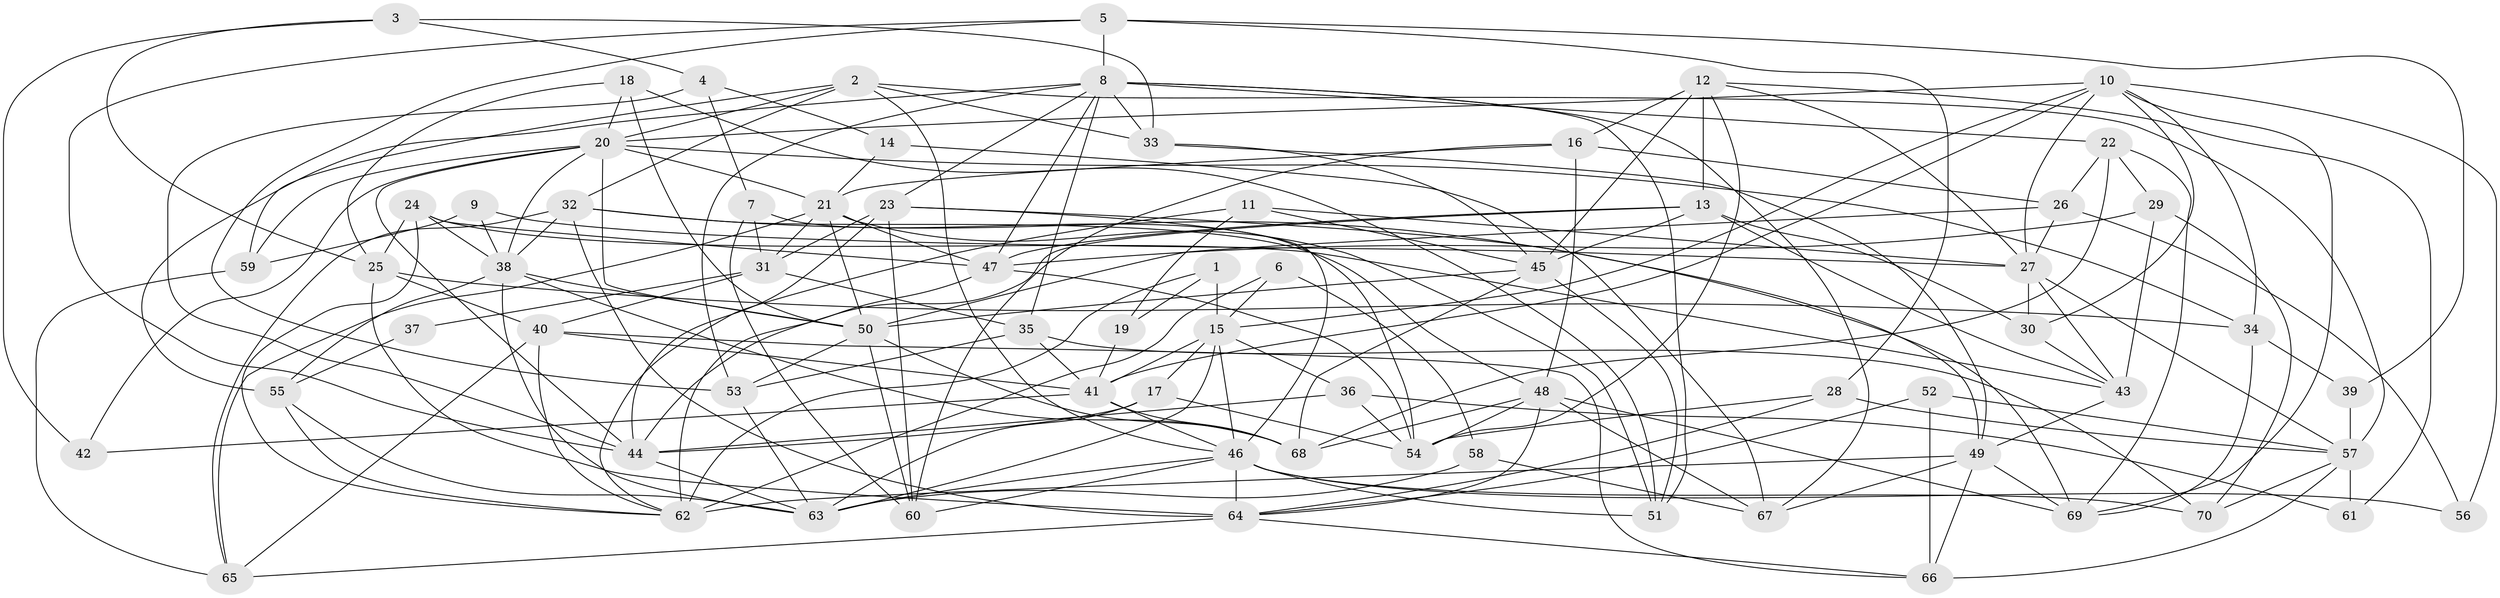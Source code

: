 // original degree distribution, {4: 0.2785714285714286, 5: 0.16428571428571428, 3: 0.2714285714285714, 2: 0.1357142857142857, 6: 0.08571428571428572, 8: 0.014285714285714285, 7: 0.05}
// Generated by graph-tools (version 1.1) at 2025/02/03/09/25 03:02:06]
// undirected, 70 vertices, 193 edges
graph export_dot {
graph [start="1"]
  node [color=gray90,style=filled];
  1;
  2;
  3;
  4;
  5;
  6;
  7;
  8;
  9;
  10;
  11;
  12;
  13;
  14;
  15;
  16;
  17;
  18;
  19;
  20;
  21;
  22;
  23;
  24;
  25;
  26;
  27;
  28;
  29;
  30;
  31;
  32;
  33;
  34;
  35;
  36;
  37;
  38;
  39;
  40;
  41;
  42;
  43;
  44;
  45;
  46;
  47;
  48;
  49;
  50;
  51;
  52;
  53;
  54;
  55;
  56;
  57;
  58;
  59;
  60;
  61;
  62;
  63;
  64;
  65;
  66;
  67;
  68;
  69;
  70;
  1 -- 15 [weight=1.0];
  1 -- 19 [weight=1.0];
  1 -- 62 [weight=1.0];
  2 -- 20 [weight=1.0];
  2 -- 32 [weight=1.0];
  2 -- 33 [weight=1.0];
  2 -- 46 [weight=1.0];
  2 -- 57 [weight=1.0];
  2 -- 59 [weight=1.0];
  3 -- 4 [weight=1.0];
  3 -- 25 [weight=1.0];
  3 -- 33 [weight=1.0];
  3 -- 42 [weight=1.0];
  4 -- 7 [weight=1.0];
  4 -- 14 [weight=1.0];
  4 -- 44 [weight=1.0];
  5 -- 8 [weight=1.0];
  5 -- 28 [weight=1.0];
  5 -- 39 [weight=1.0];
  5 -- 44 [weight=1.0];
  5 -- 53 [weight=1.0];
  6 -- 15 [weight=1.0];
  6 -- 58 [weight=1.0];
  6 -- 62 [weight=2.0];
  7 -- 31 [weight=1.0];
  7 -- 54 [weight=1.0];
  7 -- 60 [weight=1.0];
  8 -- 22 [weight=1.0];
  8 -- 23 [weight=1.0];
  8 -- 33 [weight=1.0];
  8 -- 35 [weight=1.0];
  8 -- 47 [weight=1.0];
  8 -- 51 [weight=1.0];
  8 -- 53 [weight=1.0];
  8 -- 55 [weight=1.0];
  8 -- 67 [weight=1.0];
  9 -- 27 [weight=1.0];
  9 -- 38 [weight=1.0];
  9 -- 59 [weight=1.0];
  10 -- 15 [weight=1.0];
  10 -- 20 [weight=1.0];
  10 -- 27 [weight=1.0];
  10 -- 30 [weight=1.0];
  10 -- 34 [weight=1.0];
  10 -- 41 [weight=1.0];
  10 -- 56 [weight=1.0];
  10 -- 69 [weight=1.0];
  11 -- 19 [weight=1.0];
  11 -- 27 [weight=1.0];
  11 -- 45 [weight=1.0];
  11 -- 62 [weight=1.0];
  12 -- 13 [weight=2.0];
  12 -- 16 [weight=1.0];
  12 -- 27 [weight=1.0];
  12 -- 45 [weight=1.0];
  12 -- 54 [weight=1.0];
  12 -- 61 [weight=1.0];
  13 -- 30 [weight=1.0];
  13 -- 43 [weight=1.0];
  13 -- 44 [weight=1.0];
  13 -- 45 [weight=1.0];
  13 -- 47 [weight=1.0];
  14 -- 21 [weight=1.0];
  14 -- 67 [weight=1.0];
  15 -- 17 [weight=1.0];
  15 -- 36 [weight=1.0];
  15 -- 41 [weight=1.0];
  15 -- 46 [weight=1.0];
  15 -- 63 [weight=1.0];
  16 -- 21 [weight=1.0];
  16 -- 26 [weight=1.0];
  16 -- 48 [weight=1.0];
  16 -- 60 [weight=1.0];
  17 -- 44 [weight=1.0];
  17 -- 54 [weight=1.0];
  17 -- 63 [weight=1.0];
  18 -- 20 [weight=2.0];
  18 -- 25 [weight=1.0];
  18 -- 50 [weight=2.0];
  18 -- 51 [weight=1.0];
  19 -- 41 [weight=1.0];
  20 -- 21 [weight=1.0];
  20 -- 34 [weight=1.0];
  20 -- 38 [weight=1.0];
  20 -- 42 [weight=1.0];
  20 -- 44 [weight=1.0];
  20 -- 50 [weight=1.0];
  20 -- 59 [weight=1.0];
  21 -- 31 [weight=1.0];
  21 -- 47 [weight=1.0];
  21 -- 50 [weight=1.0];
  21 -- 51 [weight=1.0];
  21 -- 65 [weight=1.0];
  22 -- 26 [weight=1.0];
  22 -- 29 [weight=1.0];
  22 -- 68 [weight=1.0];
  22 -- 69 [weight=1.0];
  23 -- 31 [weight=1.0];
  23 -- 44 [weight=1.0];
  23 -- 46 [weight=2.0];
  23 -- 49 [weight=2.0];
  23 -- 60 [weight=2.0];
  24 -- 25 [weight=2.0];
  24 -- 38 [weight=1.0];
  24 -- 43 [weight=1.0];
  24 -- 47 [weight=1.0];
  24 -- 62 [weight=1.0];
  25 -- 34 [weight=1.0];
  25 -- 40 [weight=1.0];
  25 -- 64 [weight=1.0];
  26 -- 27 [weight=1.0];
  26 -- 50 [weight=2.0];
  26 -- 56 [weight=1.0];
  27 -- 30 [weight=1.0];
  27 -- 43 [weight=1.0];
  27 -- 57 [weight=1.0];
  28 -- 54 [weight=1.0];
  28 -- 57 [weight=1.0];
  28 -- 64 [weight=1.0];
  29 -- 43 [weight=1.0];
  29 -- 47 [weight=1.0];
  29 -- 70 [weight=1.0];
  30 -- 43 [weight=1.0];
  31 -- 35 [weight=1.0];
  31 -- 37 [weight=2.0];
  31 -- 40 [weight=1.0];
  32 -- 38 [weight=1.0];
  32 -- 48 [weight=1.0];
  32 -- 64 [weight=2.0];
  32 -- 65 [weight=1.0];
  32 -- 69 [weight=1.0];
  33 -- 45 [weight=1.0];
  33 -- 49 [weight=1.0];
  34 -- 39 [weight=1.0];
  34 -- 69 [weight=1.0];
  35 -- 41 [weight=2.0];
  35 -- 53 [weight=1.0];
  35 -- 70 [weight=1.0];
  36 -- 44 [weight=1.0];
  36 -- 54 [weight=1.0];
  36 -- 61 [weight=1.0];
  37 -- 55 [weight=1.0];
  38 -- 50 [weight=1.0];
  38 -- 55 [weight=1.0];
  38 -- 63 [weight=1.0];
  38 -- 68 [weight=1.0];
  39 -- 57 [weight=1.0];
  40 -- 41 [weight=1.0];
  40 -- 62 [weight=1.0];
  40 -- 65 [weight=1.0];
  40 -- 66 [weight=1.0];
  41 -- 42 [weight=1.0];
  41 -- 46 [weight=1.0];
  41 -- 68 [weight=1.0];
  43 -- 49 [weight=1.0];
  44 -- 63 [weight=1.0];
  45 -- 50 [weight=1.0];
  45 -- 51 [weight=1.0];
  45 -- 68 [weight=1.0];
  46 -- 51 [weight=1.0];
  46 -- 56 [weight=1.0];
  46 -- 60 [weight=1.0];
  46 -- 63 [weight=1.0];
  46 -- 64 [weight=1.0];
  46 -- 70 [weight=1.0];
  47 -- 54 [weight=1.0];
  47 -- 62 [weight=1.0];
  48 -- 54 [weight=1.0];
  48 -- 64 [weight=1.0];
  48 -- 67 [weight=1.0];
  48 -- 68 [weight=1.0];
  48 -- 69 [weight=1.0];
  49 -- 62 [weight=1.0];
  49 -- 66 [weight=1.0];
  49 -- 67 [weight=1.0];
  49 -- 69 [weight=1.0];
  50 -- 53 [weight=1.0];
  50 -- 60 [weight=1.0];
  50 -- 68 [weight=1.0];
  52 -- 57 [weight=1.0];
  52 -- 64 [weight=1.0];
  52 -- 66 [weight=1.0];
  53 -- 63 [weight=1.0];
  55 -- 62 [weight=1.0];
  55 -- 63 [weight=1.0];
  57 -- 61 [weight=1.0];
  57 -- 66 [weight=1.0];
  57 -- 70 [weight=1.0];
  58 -- 63 [weight=1.0];
  58 -- 67 [weight=1.0];
  59 -- 65 [weight=1.0];
  64 -- 65 [weight=1.0];
  64 -- 66 [weight=1.0];
}
